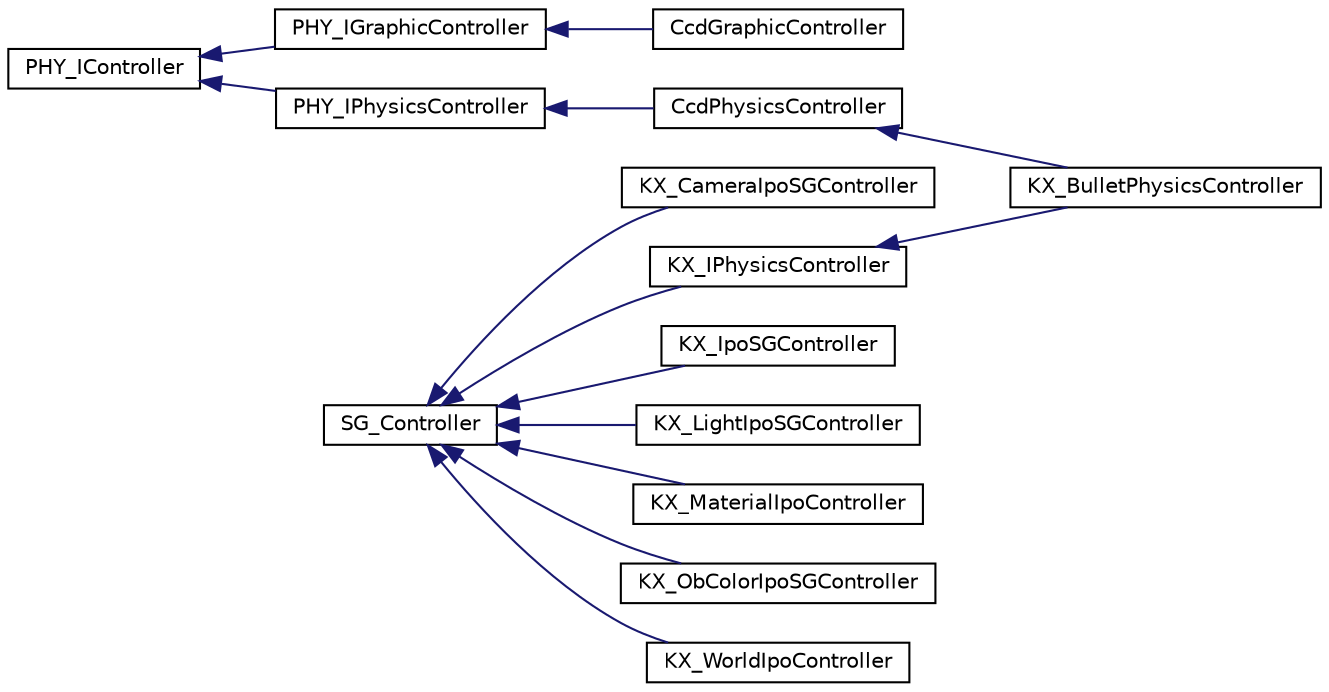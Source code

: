 digraph G
{
  edge [fontname="Helvetica",fontsize="10",labelfontname="Helvetica",labelfontsize="10"];
  node [fontname="Helvetica",fontsize="10",shape=record];
  rankdir=LR;
  Node1 [label="PHY_IController",height=0.2,width=0.4,color="black", fillcolor="white", style="filled",URL="$d5/d92/classPHY__IController.html"];
  Node1 -> Node2 [dir=back,color="midnightblue",fontsize="10",style="solid",fontname="Helvetica"];
  Node2 [label="PHY_IGraphicController",height=0.2,width=0.4,color="black", fillcolor="white", style="filled",URL="$db/d53/classPHY__IGraphicController.html"];
  Node2 -> Node3 [dir=back,color="midnightblue",fontsize="10",style="solid",fontname="Helvetica"];
  Node3 [label="CcdGraphicController",height=0.2,width=0.4,color="black", fillcolor="white", style="filled",URL="$d6/dcb/classCcdGraphicController.html",tooltip="CcdGraphicController is a graphic object that supports view frustrum culling and occlusion."];
  Node1 -> Node4 [dir=back,color="midnightblue",fontsize="10",style="solid",fontname="Helvetica"];
  Node4 [label="PHY_IPhysicsController",height=0.2,width=0.4,color="black", fillcolor="white", style="filled",URL="$d7/ddb/classPHY__IPhysicsController.html"];
  Node4 -> Node5 [dir=back,color="midnightblue",fontsize="10",style="solid",fontname="Helvetica"];
  Node5 [label="CcdPhysicsController",height=0.2,width=0.4,color="black", fillcolor="white", style="filled",URL="$d2/d9d/classCcdPhysicsController.html",tooltip="CcdPhysicsController is a physics object that supports continuous collision detection and time of imp..."];
  Node5 -> Node6 [dir=back,color="midnightblue",fontsize="10",style="solid",fontname="Helvetica"];
  Node6 [label="KX_BulletPhysicsController",height=0.2,width=0.4,color="black", fillcolor="white", style="filled",URL="$d0/d48/classKX__BulletPhysicsController.html"];
  Node7 [label="SG_Controller",height=0.2,width=0.4,color="black", fillcolor="white", style="filled",URL="$d6/d9e/classSG__Controller.html"];
  Node7 -> Node8 [dir=back,color="midnightblue",fontsize="10",style="solid",fontname="Helvetica"];
  Node8 [label="KX_CameraIpoSGController",height=0.2,width=0.4,color="black", fillcolor="white", style="filled",URL="$d3/d3a/classKX__CameraIpoSGController.html"];
  Node7 -> Node9 [dir=back,color="midnightblue",fontsize="10",style="solid",fontname="Helvetica"];
  Node9 [label="KX_IPhysicsController",height=0.2,width=0.4,color="black", fillcolor="white", style="filled",URL="$dd/dfc/classKX__IPhysicsController.html"];
  Node9 -> Node6 [dir=back,color="midnightblue",fontsize="10",style="solid",fontname="Helvetica"];
  Node7 -> Node10 [dir=back,color="midnightblue",fontsize="10",style="solid",fontname="Helvetica"];
  Node10 [label="KX_IpoSGController",height=0.2,width=0.4,color="black", fillcolor="white", style="filled",URL="$d4/d1c/classKX__IpoSGController.html"];
  Node7 -> Node11 [dir=back,color="midnightblue",fontsize="10",style="solid",fontname="Helvetica"];
  Node11 [label="KX_LightIpoSGController",height=0.2,width=0.4,color="black", fillcolor="white", style="filled",URL="$d4/dc2/classKX__LightIpoSGController.html"];
  Node7 -> Node12 [dir=back,color="midnightblue",fontsize="10",style="solid",fontname="Helvetica"];
  Node12 [label="KX_MaterialIpoController",height=0.2,width=0.4,color="black", fillcolor="white", style="filled",URL="$d8/d63/classKX__MaterialIpoController.html"];
  Node7 -> Node13 [dir=back,color="midnightblue",fontsize="10",style="solid",fontname="Helvetica"];
  Node13 [label="KX_ObColorIpoSGController",height=0.2,width=0.4,color="black", fillcolor="white", style="filled",URL="$d2/d95/classKX__ObColorIpoSGController.html"];
  Node7 -> Node14 [dir=back,color="midnightblue",fontsize="10",style="solid",fontname="Helvetica"];
  Node14 [label="KX_WorldIpoController",height=0.2,width=0.4,color="black", fillcolor="white", style="filled",URL="$df/daf/classKX__WorldIpoController.html"];
}
